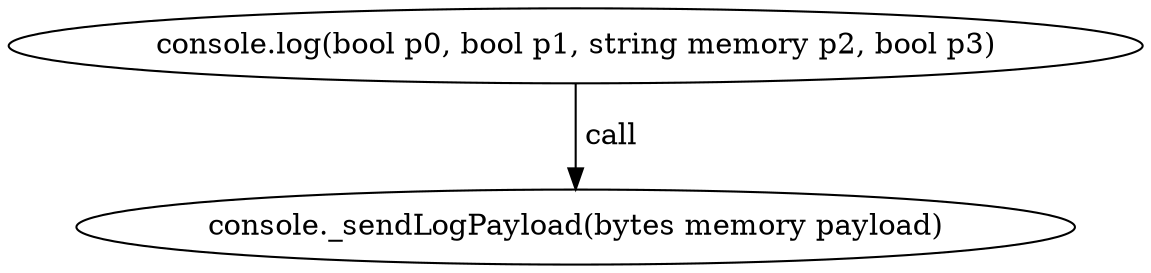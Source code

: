 digraph "" {
	graph [bb="0,0,465.18,124.8"];
	node [label="\N"];
	"console.log(bool p0, bool p1, string memory p2, bool p3)"	 [height=0.5,
		pos="232.59,106.8",
		width=6.4608];
	"console._sendLogPayload(bytes memory payload)"	 [height=0.5,
		pos="232.59,18",
		width=5.7372];
	"console.log(bool p0, bool p1, string memory p2, bool p3)" -> "console._sendLogPayload(bytes memory payload)" [key=call,
	label=" call",
	lp="244.44,62.4",
	pos="e,232.59,36.072 232.59,88.401 232.59,76.295 232.59,60.208 232.59,46.467"];
}
digraph "" {
	graph [bb="0,0,465.18,124.8"];
	node [label="\N"];
	"console.log(bool p0, bool p1, string memory p2, bool p3)"	 [height=0.5,
		pos="232.59,106.8",
		width=6.4608];
	"console._sendLogPayload(bytes memory payload)"	 [height=0.5,
		pos="232.59,18",
		width=5.7372];
	"console.log(bool p0, bool p1, string memory p2, bool p3)" -> "console._sendLogPayload(bytes memory payload)" [key=call,
	label=" call",
	lp="244.44,62.4",
	pos="e,232.59,36.072 232.59,88.401 232.59,76.295 232.59,60.208 232.59,46.467"];
}
